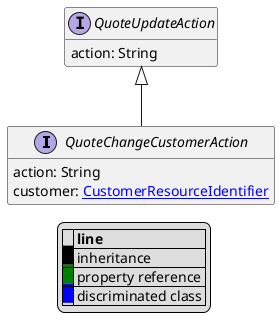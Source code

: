 @startuml

hide empty fields
hide empty methods
legend
|= |= line |
|<back:black>   </back>| inheritance |
|<back:green>   </back>| property reference |
|<back:blue>   </back>| discriminated class |
endlegend
interface QuoteChangeCustomerAction [[QuoteChangeCustomerAction.svg]] extends QuoteUpdateAction {
    action: String
    customer: [[CustomerResourceIdentifier.svg CustomerResourceIdentifier]]
}
interface QuoteUpdateAction [[QuoteUpdateAction.svg]]  {
    action: String
}





@enduml
